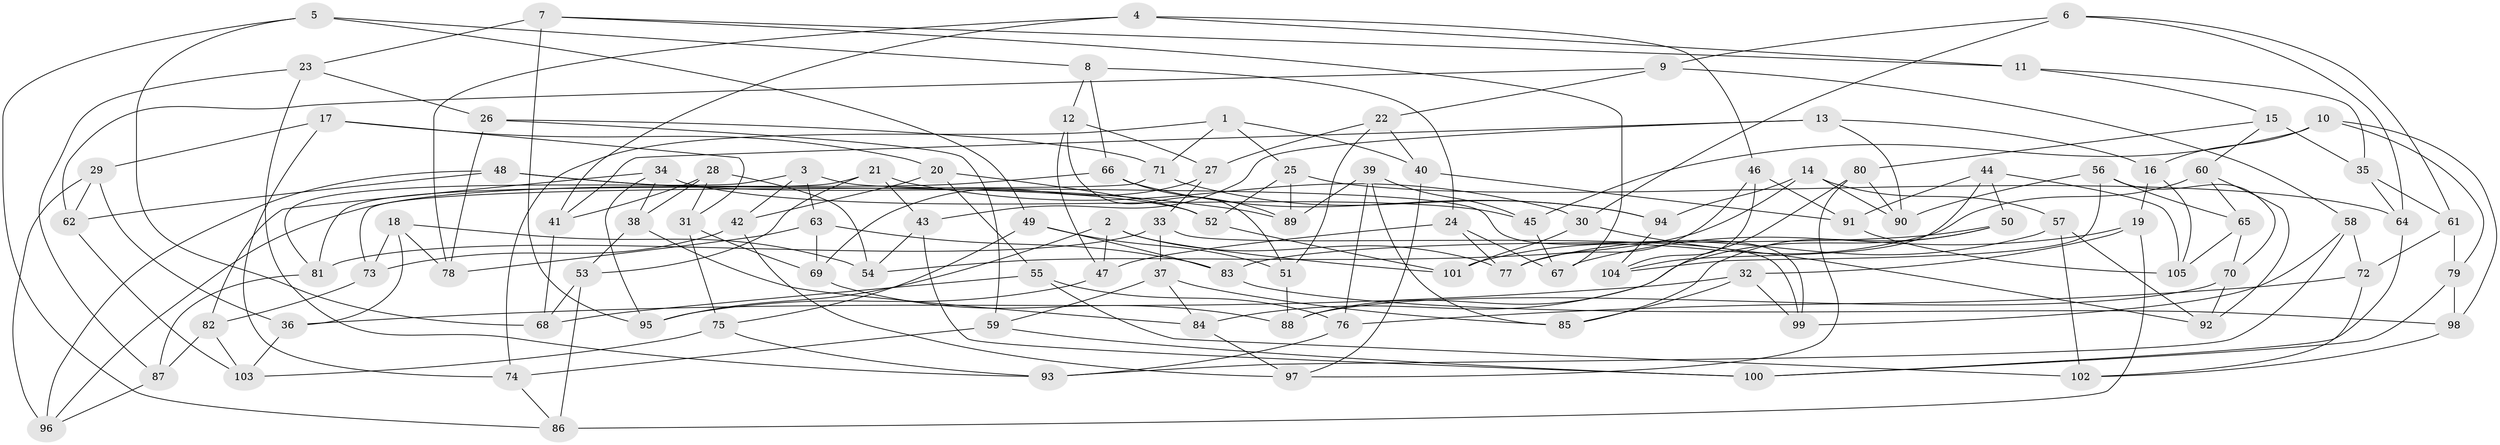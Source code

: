 // Generated by graph-tools (version 1.1) at 2025/16/03/09/25 04:16:18]
// undirected, 105 vertices, 210 edges
graph export_dot {
graph [start="1"]
  node [color=gray90,style=filled];
  1;
  2;
  3;
  4;
  5;
  6;
  7;
  8;
  9;
  10;
  11;
  12;
  13;
  14;
  15;
  16;
  17;
  18;
  19;
  20;
  21;
  22;
  23;
  24;
  25;
  26;
  27;
  28;
  29;
  30;
  31;
  32;
  33;
  34;
  35;
  36;
  37;
  38;
  39;
  40;
  41;
  42;
  43;
  44;
  45;
  46;
  47;
  48;
  49;
  50;
  51;
  52;
  53;
  54;
  55;
  56;
  57;
  58;
  59;
  60;
  61;
  62;
  63;
  64;
  65;
  66;
  67;
  68;
  69;
  70;
  71;
  72;
  73;
  74;
  75;
  76;
  77;
  78;
  79;
  80;
  81;
  82;
  83;
  84;
  85;
  86;
  87;
  88;
  89;
  90;
  91;
  92;
  93;
  94;
  95;
  96;
  97;
  98;
  99;
  100;
  101;
  102;
  103;
  104;
  105;
  1 -- 74;
  1 -- 71;
  1 -- 40;
  1 -- 25;
  2 -- 47;
  2 -- 95;
  2 -- 77;
  2 -- 101;
  3 -- 99;
  3 -- 42;
  3 -- 81;
  3 -- 63;
  4 -- 46;
  4 -- 78;
  4 -- 11;
  4 -- 41;
  5 -- 68;
  5 -- 49;
  5 -- 86;
  5 -- 8;
  6 -- 30;
  6 -- 61;
  6 -- 64;
  6 -- 9;
  7 -- 67;
  7 -- 11;
  7 -- 95;
  7 -- 23;
  8 -- 66;
  8 -- 24;
  8 -- 12;
  9 -- 22;
  9 -- 58;
  9 -- 62;
  10 -- 16;
  10 -- 45;
  10 -- 98;
  10 -- 79;
  11 -- 35;
  11 -- 15;
  12 -- 27;
  12 -- 51;
  12 -- 47;
  13 -- 16;
  13 -- 90;
  13 -- 41;
  13 -- 43;
  14 -- 90;
  14 -- 57;
  14 -- 94;
  14 -- 54;
  15 -- 35;
  15 -- 60;
  15 -- 80;
  16 -- 105;
  16 -- 19;
  17 -- 31;
  17 -- 20;
  17 -- 74;
  17 -- 29;
  18 -- 73;
  18 -- 54;
  18 -- 36;
  18 -- 78;
  19 -- 67;
  19 -- 32;
  19 -- 86;
  20 -- 42;
  20 -- 55;
  20 -- 52;
  21 -- 30;
  21 -- 53;
  21 -- 81;
  21 -- 43;
  22 -- 40;
  22 -- 51;
  22 -- 27;
  23 -- 93;
  23 -- 26;
  23 -- 87;
  24 -- 47;
  24 -- 67;
  24 -- 77;
  25 -- 52;
  25 -- 64;
  25 -- 89;
  26 -- 71;
  26 -- 78;
  26 -- 59;
  27 -- 69;
  27 -- 33;
  28 -- 31;
  28 -- 41;
  28 -- 38;
  28 -- 54;
  29 -- 62;
  29 -- 36;
  29 -- 96;
  30 -- 92;
  30 -- 101;
  31 -- 75;
  31 -- 69;
  32 -- 99;
  32 -- 36;
  32 -- 85;
  33 -- 99;
  33 -- 37;
  33 -- 81;
  34 -- 45;
  34 -- 38;
  34 -- 82;
  34 -- 95;
  35 -- 64;
  35 -- 61;
  36 -- 103;
  37 -- 84;
  37 -- 85;
  37 -- 59;
  38 -- 53;
  38 -- 84;
  39 -- 76;
  39 -- 85;
  39 -- 45;
  39 -- 89;
  40 -- 91;
  40 -- 97;
  41 -- 68;
  42 -- 73;
  42 -- 97;
  43 -- 100;
  43 -- 54;
  44 -- 105;
  44 -- 104;
  44 -- 50;
  44 -- 91;
  45 -- 67;
  46 -- 77;
  46 -- 104;
  46 -- 91;
  47 -- 95;
  48 -- 89;
  48 -- 96;
  48 -- 62;
  48 -- 52;
  49 -- 75;
  49 -- 51;
  49 -- 83;
  50 -- 85;
  50 -- 83;
  50 -- 84;
  51 -- 88;
  52 -- 101;
  53 -- 68;
  53 -- 86;
  55 -- 76;
  55 -- 68;
  55 -- 102;
  56 -- 90;
  56 -- 70;
  56 -- 104;
  56 -- 65;
  57 -- 92;
  57 -- 102;
  57 -- 77;
  58 -- 99;
  58 -- 72;
  58 -- 93;
  59 -- 74;
  59 -- 100;
  60 -- 65;
  60 -- 101;
  60 -- 92;
  61 -- 72;
  61 -- 79;
  62 -- 103;
  63 -- 83;
  63 -- 69;
  63 -- 78;
  64 -- 100;
  65 -- 70;
  65 -- 105;
  66 -- 94;
  66 -- 89;
  66 -- 96;
  69 -- 88;
  70 -- 88;
  70 -- 92;
  71 -- 94;
  71 -- 73;
  72 -- 102;
  72 -- 76;
  73 -- 82;
  74 -- 86;
  75 -- 93;
  75 -- 103;
  76 -- 93;
  79 -- 98;
  79 -- 100;
  80 -- 90;
  80 -- 97;
  80 -- 88;
  81 -- 87;
  82 -- 87;
  82 -- 103;
  83 -- 98;
  84 -- 97;
  87 -- 96;
  91 -- 105;
  94 -- 104;
  98 -- 102;
}
